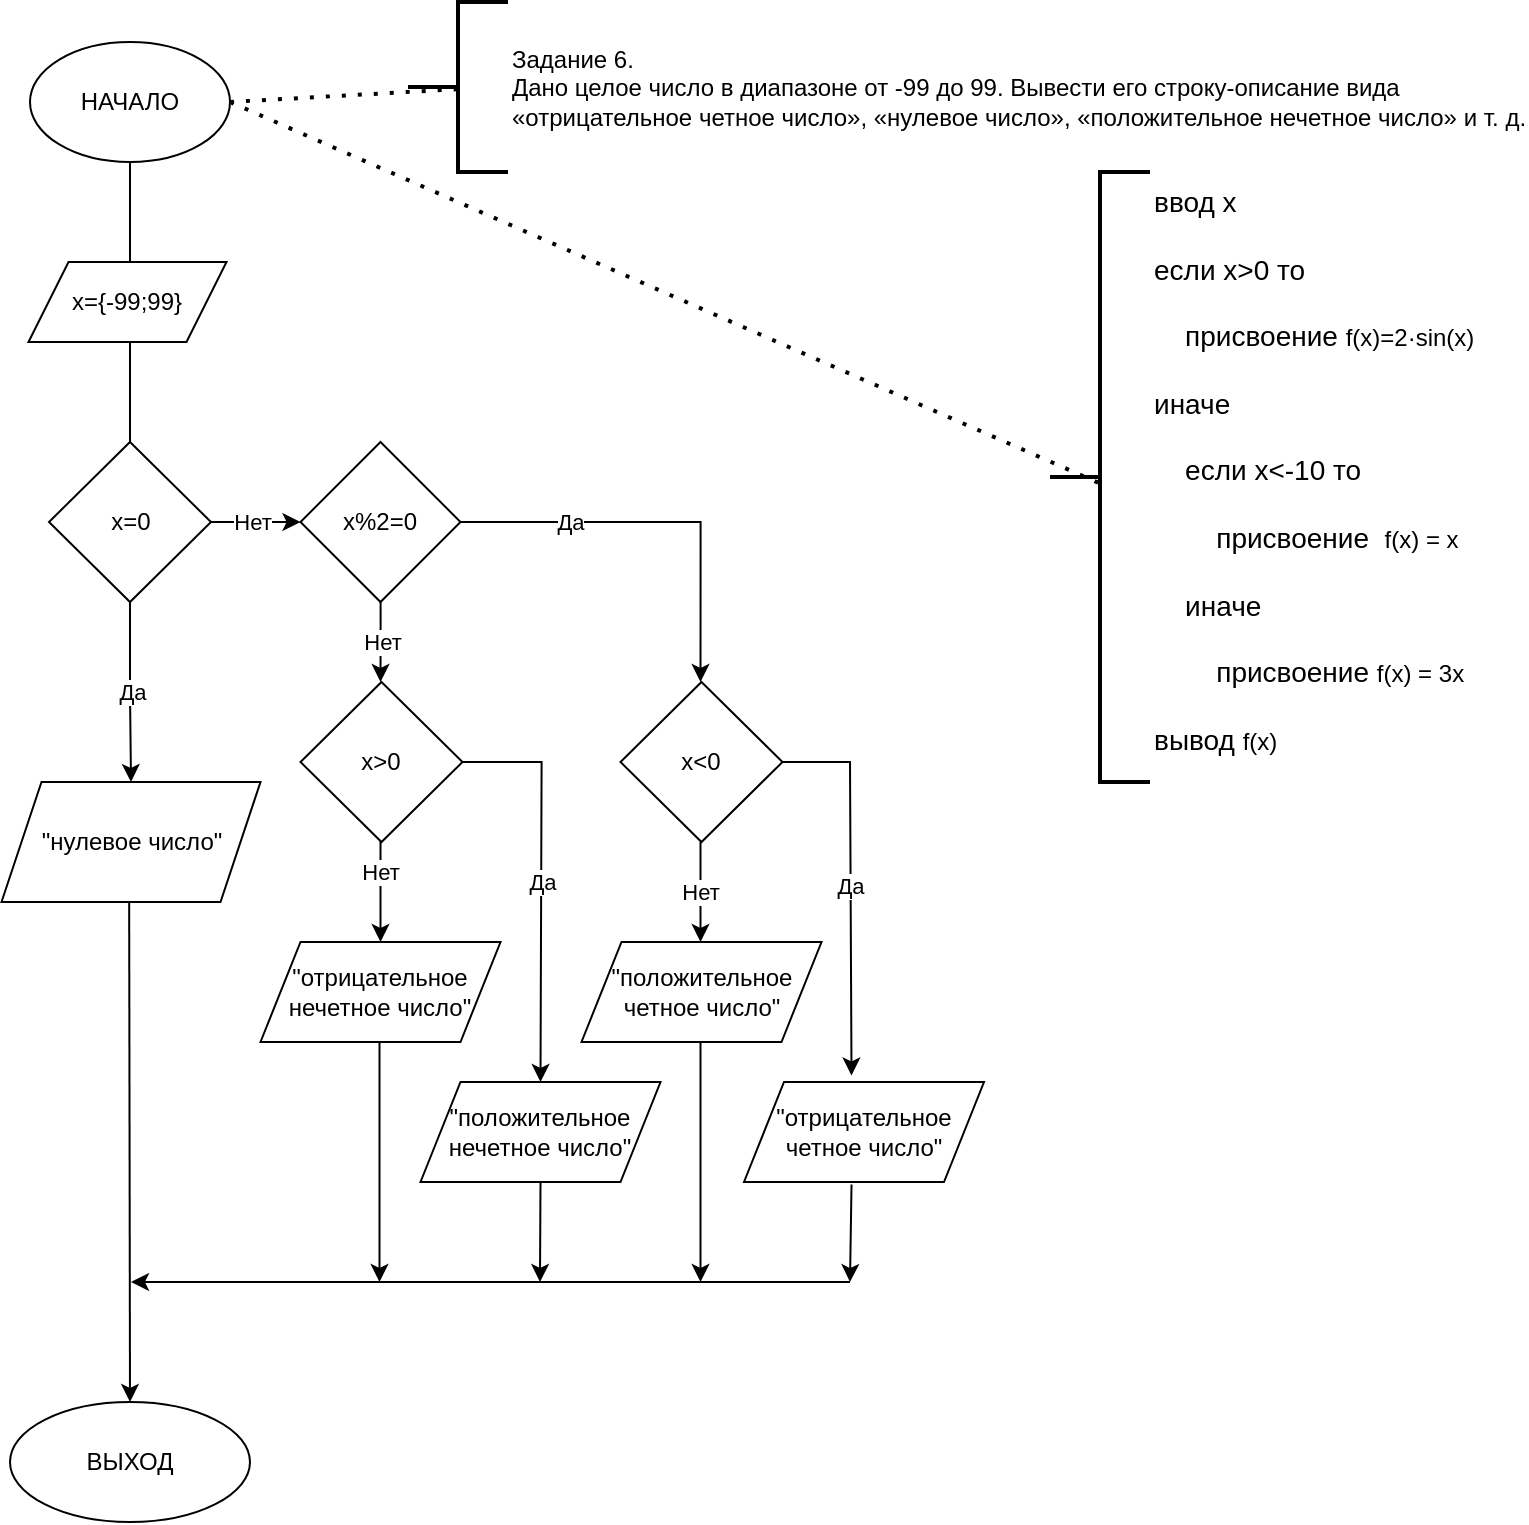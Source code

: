 <mxfile version="17.2.4" type="github">
  <diagram id="37yr4msfYbyl-9EYdki9" name="Page-1">
    <mxGraphModel dx="1088" dy="2193" grid="1" gridSize="10" guides="1" tooltips="1" connect="1" arrows="1" fold="1" page="1" pageScale="1" pageWidth="827" pageHeight="1169" math="0" shadow="0">
      <root>
        <mxCell id="0" />
        <mxCell id="1" parent="0" />
        <mxCell id="oL-Ydp1QBFsGxcC119Pf-1" value="" style="edgeStyle=none;rounded=0;orthogonalLoop=1;jettySize=auto;html=1;" edge="1" parent="1">
          <mxGeometry relative="1" as="geometry">
            <mxPoint x="400" y="80" as="sourcePoint" />
            <mxPoint x="400" y="250" as="targetPoint" />
          </mxGeometry>
        </mxCell>
        <mxCell id="oL-Ydp1QBFsGxcC119Pf-2" value="НАЧАЛО" style="ellipse;whiteSpace=wrap;html=1;" vertex="1" parent="1">
          <mxGeometry x="350" y="20" width="100" height="60" as="geometry" />
        </mxCell>
        <mxCell id="oL-Ydp1QBFsGxcC119Pf-3" value="Нет" style="edgeStyle=none;rounded=0;orthogonalLoop=1;jettySize=auto;html=1;entryX=0;entryY=0.5;entryDx=0;entryDy=0;" edge="1" parent="1" source="oL-Ydp1QBFsGxcC119Pf-5" target="oL-Ydp1QBFsGxcC119Pf-19">
          <mxGeometry x="-0.129" relative="1" as="geometry">
            <mxPoint x="490" y="260" as="targetPoint" />
            <mxPoint x="1" as="offset" />
          </mxGeometry>
        </mxCell>
        <mxCell id="oL-Ydp1QBFsGxcC119Pf-4" value="Да" style="edgeStyle=orthogonalEdgeStyle;rounded=0;orthogonalLoop=1;jettySize=auto;html=1;entryX=0.5;entryY=0;entryDx=0;entryDy=0;" edge="1" parent="1" source="oL-Ydp1QBFsGxcC119Pf-5" target="oL-Ydp1QBFsGxcC119Pf-25">
          <mxGeometry relative="1" as="geometry">
            <mxPoint x="400.5" y="340" as="targetPoint" />
          </mxGeometry>
        </mxCell>
        <mxCell id="oL-Ydp1QBFsGxcC119Pf-5" value="x=0" style="rhombus;whiteSpace=wrap;html=1;" vertex="1" parent="1">
          <mxGeometry x="359.5" y="220" width="81" height="80" as="geometry" />
        </mxCell>
        <mxCell id="oL-Ydp1QBFsGxcC119Pf-7" value="x={-99;99}" style="shape=parallelogram;perimeter=parallelogramPerimeter;whiteSpace=wrap;html=1;fixedSize=1;" vertex="1" parent="1">
          <mxGeometry x="349.25" y="130" width="99" height="40" as="geometry" />
        </mxCell>
        <mxCell id="oL-Ydp1QBFsGxcC119Pf-10" style="edgeStyle=none;rounded=0;orthogonalLoop=1;jettySize=auto;html=1;exitX=0.5;exitY=1;exitDx=0;exitDy=0;" edge="1" parent="1">
          <mxGeometry relative="1" as="geometry">
            <mxPoint x="401.75" y="590" as="sourcePoint" />
            <mxPoint x="401.75" y="590" as="targetPoint" />
          </mxGeometry>
        </mxCell>
        <mxCell id="oL-Ydp1QBFsGxcC119Pf-11" value="ВЫХОД" style="ellipse;whiteSpace=wrap;html=1;" vertex="1" parent="1">
          <mxGeometry x="340" y="700" width="120" height="60" as="geometry" />
        </mxCell>
        <mxCell id="oL-Ydp1QBFsGxcC119Pf-12" value="Задание 6. &lt;br&gt;&lt;div&gt;&lt;div&gt;Дано целое число в диапазоне от -99 до 99. Вывести его строку-описание вида&lt;/div&gt;&lt;div&gt;«отрицательное четное число», «нулевое число», «положительное нечетное число» и т. д.&lt;/div&gt;&lt;/div&gt;" style="strokeWidth=2;html=1;shape=mxgraph.flowchart.annotation_2;align=left;labelPosition=right;pointerEvents=1;" vertex="1" parent="1">
          <mxGeometry x="539" width="50" height="85" as="geometry" />
        </mxCell>
        <mxCell id="oL-Ydp1QBFsGxcC119Pf-13" value="" style="endArrow=none;dashed=1;html=1;dashPattern=1 3;strokeWidth=2;rounded=0;exitX=1;exitY=0.5;exitDx=0;exitDy=0;entryX=0.52;entryY=0.512;entryDx=0;entryDy=0;entryPerimeter=0;" edge="1" parent="1" source="oL-Ydp1QBFsGxcC119Pf-2" target="oL-Ydp1QBFsGxcC119Pf-12">
          <mxGeometry width="50" height="50" relative="1" as="geometry">
            <mxPoint x="532.5" y="160" as="sourcePoint" />
            <mxPoint x="582.5" y="110" as="targetPoint" />
          </mxGeometry>
        </mxCell>
        <mxCell id="oL-Ydp1QBFsGxcC119Pf-14" value="ввод х&lt;br&gt;&lt;br&gt;если x&amp;gt;0 то&lt;br&gt;&lt;span&gt;	&lt;/span&gt;&lt;span&gt;	&lt;/span&gt;&lt;br&gt;&lt;span&gt;&lt;/span&gt;&amp;nbsp; &amp;nbsp; присвоение&amp;nbsp;&lt;span style=&quot;font-size: 12px ; text-align: center&quot;&gt;f(x)=2·sin(x)&lt;/span&gt;&lt;br&gt;&amp;nbsp; &amp;nbsp;&amp;nbsp;&lt;br&gt;иначе &lt;br&gt;&amp;nbsp; &amp;nbsp; &lt;br&gt;&amp;nbsp; &amp;nbsp; если x&amp;lt;-10 то&lt;br&gt;&lt;br&gt;&amp;nbsp; &amp;nbsp; &amp;nbsp; &amp;nbsp; присвоение&amp;nbsp;&amp;nbsp;&lt;span style=&quot;font-size: 12px ; text-align: center&quot;&gt;f(x) = x&lt;/span&gt;&lt;br&gt;&lt;br&gt;&amp;nbsp; &amp;nbsp; иначе&amp;nbsp;&lt;br&gt;&lt;br&gt;&amp;nbsp; &amp;nbsp; &amp;nbsp; &amp;nbsp; присвоение&amp;nbsp;&lt;span style=&quot;font-size: 12px ; text-align: center&quot;&gt;f(x) = 3&lt;/span&gt;&lt;span style=&quot;font-size: 12px ; text-align: center&quot;&gt;x&lt;/span&gt;&lt;br&gt;&lt;br&gt;вывод&amp;nbsp;&lt;span style=&quot;font-size: 12px ; text-align: center&quot;&gt;f(x)&lt;/span&gt;" style="strokeWidth=2;html=1;shape=mxgraph.flowchart.annotation_2;align=left;labelPosition=right;pointerEvents=1;verticalAlign=top;fontSize=14;spacing=2;spacingBottom=0;spacingLeft=0;spacingTop=0;horizontal=1;" vertex="1" parent="1">
          <mxGeometry x="860" y="85" width="50" height="305" as="geometry" />
        </mxCell>
        <mxCell id="oL-Ydp1QBFsGxcC119Pf-15" value="" style="endArrow=none;dashed=1;html=1;dashPattern=1 3;strokeWidth=2;rounded=0;exitX=1;exitY=0.5;exitDx=0;exitDy=0;entryX=0.52;entryY=0.512;entryDx=0;entryDy=0;entryPerimeter=0;" edge="1" parent="1" source="oL-Ydp1QBFsGxcC119Pf-2" target="oL-Ydp1QBFsGxcC119Pf-14">
          <mxGeometry width="50" height="50" relative="1" as="geometry">
            <mxPoint x="770" y="115" as="sourcePoint" />
            <mxPoint x="902.5" y="175" as="targetPoint" />
          </mxGeometry>
        </mxCell>
        <mxCell id="oL-Ydp1QBFsGxcC119Pf-17" value="Да" style="edgeStyle=orthogonalEdgeStyle;rounded=0;orthogonalLoop=1;jettySize=auto;html=1;" edge="1" parent="1" source="oL-Ydp1QBFsGxcC119Pf-19">
          <mxGeometry x="-0.453" relative="1" as="geometry">
            <mxPoint as="offset" />
            <mxPoint x="685.25" y="340" as="targetPoint" />
            <Array as="points">
              <mxPoint x="685" y="260" />
            </Array>
          </mxGeometry>
        </mxCell>
        <mxCell id="oL-Ydp1QBFsGxcC119Pf-18" value="Нет" style="edgeStyle=orthogonalEdgeStyle;rounded=0;orthogonalLoop=1;jettySize=auto;html=1;" edge="1" parent="1" source="oL-Ydp1QBFsGxcC119Pf-19">
          <mxGeometry relative="1" as="geometry">
            <mxPoint x="525.25" y="340" as="targetPoint" />
          </mxGeometry>
        </mxCell>
        <mxCell id="oL-Ydp1QBFsGxcC119Pf-19" value="x%2=0" style="rhombus;whiteSpace=wrap;html=1;" vertex="1" parent="1">
          <mxGeometry x="485.25" y="220" width="80" height="80" as="geometry" />
        </mxCell>
        <mxCell id="oL-Ydp1QBFsGxcC119Pf-22" value="Нет" style="endArrow=classic;html=1;rounded=0;exitX=0.5;exitY=1;exitDx=0;exitDy=0;" edge="1" parent="1">
          <mxGeometry width="50" height="50" relative="1" as="geometry">
            <mxPoint x="525.25" y="400" as="sourcePoint" />
            <mxPoint x="525.25" y="470" as="targetPoint" />
          </mxGeometry>
        </mxCell>
        <mxCell id="oL-Ydp1QBFsGxcC119Pf-23" value="" style="endArrow=classic;html=1;rounded=0;exitX=0.5;exitY=1;exitDx=0;exitDy=0;entryX=0.5;entryY=0;entryDx=0;entryDy=0;" edge="1" parent="1" target="oL-Ydp1QBFsGxcC119Pf-11">
          <mxGeometry width="50" height="50" relative="1" as="geometry">
            <mxPoint x="399.5" y="400" as="sourcePoint" />
            <mxPoint x="400" y="540" as="targetPoint" />
          </mxGeometry>
        </mxCell>
        <mxCell id="oL-Ydp1QBFsGxcC119Pf-24" value="" style="endArrow=classic;html=1;rounded=0;" edge="1" parent="1">
          <mxGeometry width="50" height="50" relative="1" as="geometry">
            <mxPoint x="760" y="640" as="sourcePoint" />
            <mxPoint x="400.5" y="640" as="targetPoint" />
          </mxGeometry>
        </mxCell>
        <mxCell id="oL-Ydp1QBFsGxcC119Pf-25" value="&quot;нулевое число&quot;" style="shape=parallelogram;perimeter=parallelogramPerimeter;whiteSpace=wrap;html=1;fixedSize=1;" vertex="1" parent="1">
          <mxGeometry x="335.75" y="390" width="129.5" height="60" as="geometry" />
        </mxCell>
        <mxCell id="oL-Ydp1QBFsGxcC119Pf-31" value="Да" style="edgeStyle=orthogonalEdgeStyle;rounded=0;orthogonalLoop=1;jettySize=auto;html=1;exitX=1;exitY=0.5;exitDx=0;exitDy=0;" edge="1" parent="1" source="oL-Ydp1QBFsGxcC119Pf-26">
          <mxGeometry relative="1" as="geometry">
            <mxPoint x="605.25" y="540" as="targetPoint" />
          </mxGeometry>
        </mxCell>
        <mxCell id="oL-Ydp1QBFsGxcC119Pf-26" value="x&amp;gt;0" style="rhombus;whiteSpace=wrap;html=1;" vertex="1" parent="1">
          <mxGeometry x="485.25" y="340" width="81" height="80" as="geometry" />
        </mxCell>
        <mxCell id="oL-Ydp1QBFsGxcC119Pf-27" value="x&amp;lt;0" style="rhombus;whiteSpace=wrap;html=1;" vertex="1" parent="1">
          <mxGeometry x="645.25" y="340" width="81" height="80" as="geometry" />
        </mxCell>
        <mxCell id="oL-Ydp1QBFsGxcC119Pf-28" value="Нет" style="endArrow=classic;html=1;rounded=0;" edge="1" parent="1">
          <mxGeometry width="50" height="50" relative="1" as="geometry">
            <mxPoint x="685.25" y="420" as="sourcePoint" />
            <mxPoint x="685.25" y="470" as="targetPoint" />
          </mxGeometry>
        </mxCell>
        <mxCell id="oL-Ydp1QBFsGxcC119Pf-32" value="&quot;положительное нечетное число&quot;" style="shape=parallelogram;perimeter=parallelogramPerimeter;whiteSpace=wrap;html=1;fixedSize=1;" vertex="1" parent="1">
          <mxGeometry x="545.25" y="540" width="120" height="50" as="geometry" />
        </mxCell>
        <mxCell id="oL-Ydp1QBFsGxcC119Pf-33" value="&quot;отрицательное&lt;br&gt;нечетное число&quot;" style="shape=parallelogram;perimeter=parallelogramPerimeter;whiteSpace=wrap;html=1;fixedSize=1;" vertex="1" parent="1">
          <mxGeometry x="465.25" y="470" width="120" height="50" as="geometry" />
        </mxCell>
        <mxCell id="oL-Ydp1QBFsGxcC119Pf-34" value="&quot;положительное&lt;br&gt;четное число&quot;" style="shape=parallelogram;perimeter=parallelogramPerimeter;whiteSpace=wrap;html=1;fixedSize=1;" vertex="1" parent="1">
          <mxGeometry x="625.75" y="470" width="120" height="50" as="geometry" />
        </mxCell>
        <mxCell id="oL-Ydp1QBFsGxcC119Pf-35" value="&quot;отрицательное четное число&quot;" style="shape=parallelogram;perimeter=parallelogramPerimeter;whiteSpace=wrap;html=1;fixedSize=1;" vertex="1" parent="1">
          <mxGeometry x="707" y="540" width="120" height="50" as="geometry" />
        </mxCell>
        <mxCell id="oL-Ydp1QBFsGxcC119Pf-36" value="Да" style="endArrow=classic;html=1;rounded=0;entryX=0.448;entryY=-0.065;entryDx=0;entryDy=0;entryPerimeter=0;" edge="1" parent="1" target="oL-Ydp1QBFsGxcC119Pf-35">
          <mxGeometry width="50" height="50" relative="1" as="geometry">
            <mxPoint x="726.25" y="380" as="sourcePoint" />
            <mxPoint x="770" y="540" as="targetPoint" />
            <Array as="points">
              <mxPoint x="760" y="380" />
            </Array>
          </mxGeometry>
        </mxCell>
        <mxCell id="oL-Ydp1QBFsGxcC119Pf-37" value="" style="endArrow=classic;html=1;rounded=0;" edge="1" parent="1">
          <mxGeometry width="50" height="50" relative="1" as="geometry">
            <mxPoint x="524.75" y="520" as="sourcePoint" />
            <mxPoint x="524.75" y="640" as="targetPoint" />
            <Array as="points" />
          </mxGeometry>
        </mxCell>
        <mxCell id="oL-Ydp1QBFsGxcC119Pf-38" value="" style="endArrow=classic;html=1;rounded=0;" edge="1" parent="1">
          <mxGeometry width="50" height="50" relative="1" as="geometry">
            <mxPoint x="685.25" y="520" as="sourcePoint" />
            <mxPoint x="685.25" y="640" as="targetPoint" />
            <Array as="points" />
          </mxGeometry>
        </mxCell>
        <mxCell id="oL-Ydp1QBFsGxcC119Pf-41" value="" style="endArrow=classic;html=1;rounded=0;exitX=0.5;exitY=1;exitDx=0;exitDy=0;" edge="1" parent="1" source="oL-Ydp1QBFsGxcC119Pf-32">
          <mxGeometry width="50" height="50" relative="1" as="geometry">
            <mxPoint x="710" y="570" as="sourcePoint" />
            <mxPoint x="605" y="640" as="targetPoint" />
          </mxGeometry>
        </mxCell>
        <mxCell id="oL-Ydp1QBFsGxcC119Pf-42" value="" style="endArrow=classic;html=1;rounded=0;exitX=0.448;exitY=1.026;exitDx=0;exitDy=0;exitPerimeter=0;" edge="1" parent="1" source="oL-Ydp1QBFsGxcC119Pf-35">
          <mxGeometry width="50" height="50" relative="1" as="geometry">
            <mxPoint x="780.25" y="590" as="sourcePoint" />
            <mxPoint x="760" y="640" as="targetPoint" />
          </mxGeometry>
        </mxCell>
      </root>
    </mxGraphModel>
  </diagram>
</mxfile>
